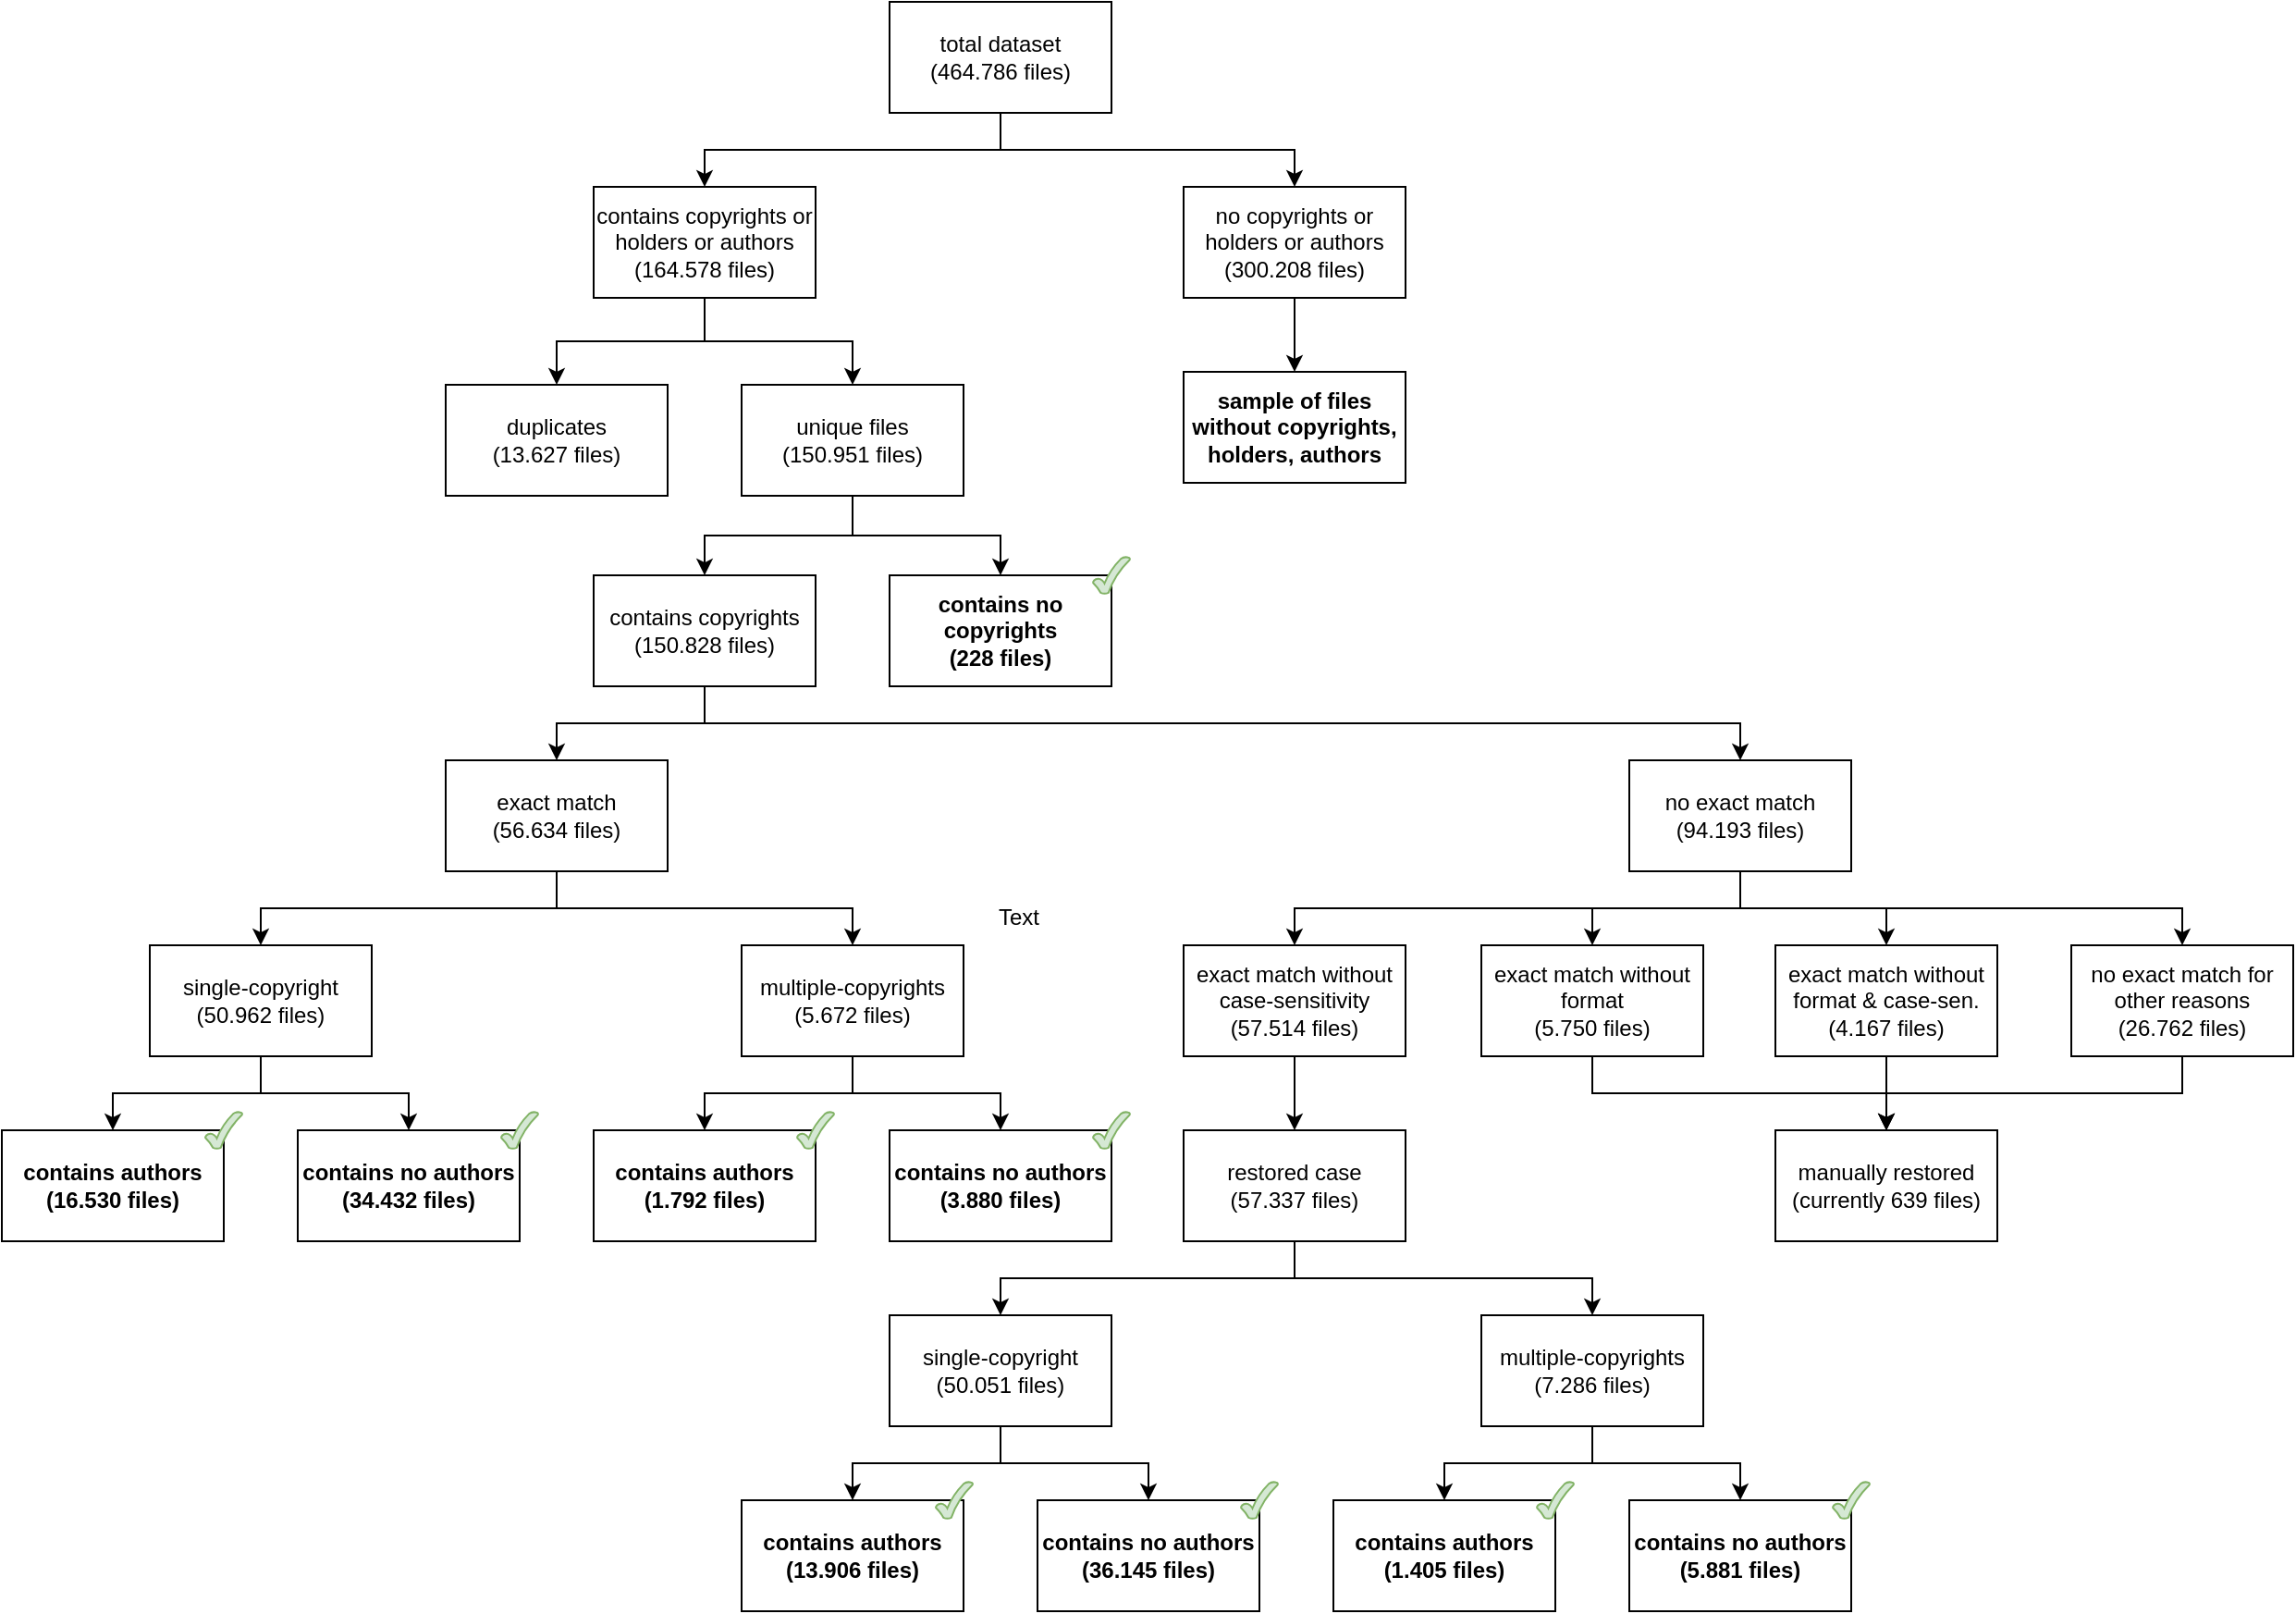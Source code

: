 <mxfile version="22.1.22" type="embed">
  <diagram name="Seite-1" id="f3Rf5XTVuwHkTZ7F2tCT">
    <mxGraphModel dx="940" dy="1946" grid="1" gridSize="10" guides="1" tooltips="1" connect="1" arrows="1" fold="1" page="1" pageScale="1" pageWidth="1169" pageHeight="827" math="0" shadow="0">
      <root>
        <mxCell id="0" />
        <mxCell id="1" parent="0" />
        <mxCell id="T5nE4E2PpQ_50jrhzj2m-6" style="edgeStyle=orthogonalEdgeStyle;rounded=0;orthogonalLoop=1;jettySize=auto;html=1;entryX=0.5;entryY=0;entryDx=0;entryDy=0;" parent="1" source="T5nE4E2PpQ_50jrhzj2m-1" target="T5nE4E2PpQ_50jrhzj2m-4" edge="1">
          <mxGeometry relative="1" as="geometry">
            <Array as="points">
              <mxPoint x="580" y="20" />
              <mxPoint x="739" y="20" />
            </Array>
          </mxGeometry>
        </mxCell>
        <mxCell id="T5nE4E2PpQ_50jrhzj2m-53" style="edgeStyle=orthogonalEdgeStyle;rounded=0;orthogonalLoop=1;jettySize=auto;html=1;entryX=0.5;entryY=0;entryDx=0;entryDy=0;" parent="1" source="T5nE4E2PpQ_50jrhzj2m-1" target="T5nE4E2PpQ_50jrhzj2m-2" edge="1">
          <mxGeometry relative="1" as="geometry">
            <Array as="points">
              <mxPoint x="580" y="20" />
              <mxPoint x="420" y="20" />
            </Array>
          </mxGeometry>
        </mxCell>
        <mxCell id="T5nE4E2PpQ_50jrhzj2m-1" value="total dataset&lt;div&gt;(464.786 files)&lt;/div&gt;" style="rounded=0;whiteSpace=wrap;html=1;" parent="1" vertex="1">
          <mxGeometry x="520" y="-60" width="120" height="60" as="geometry" />
        </mxCell>
        <mxCell id="3" style="edgeStyle=orthogonalEdgeStyle;rounded=0;orthogonalLoop=1;jettySize=auto;html=1;entryX=0.5;entryY=0;entryDx=0;entryDy=0;" edge="1" parent="1" source="T5nE4E2PpQ_50jrhzj2m-2" target="T5nE4E2PpQ_50jrhzj2m-79">
          <mxGeometry relative="1" as="geometry" />
        </mxCell>
        <mxCell id="4" style="edgeStyle=orthogonalEdgeStyle;rounded=0;orthogonalLoop=1;jettySize=auto;html=1;entryX=0.5;entryY=0;entryDx=0;entryDy=0;" edge="1" parent="1" source="T5nE4E2PpQ_50jrhzj2m-2" target="2">
          <mxGeometry relative="1" as="geometry" />
        </mxCell>
        <mxCell id="T5nE4E2PpQ_50jrhzj2m-2" value="contains copyrights or holders or authors&lt;div&gt;(164.578 files)&lt;/div&gt;" style="rounded=0;whiteSpace=wrap;html=1;" parent="1" vertex="1">
          <mxGeometry x="360" y="40" width="120" height="60" as="geometry" />
        </mxCell>
        <mxCell id="Zs75Lp3gZ29Dc7brr3NT-27" style="edgeStyle=orthogonalEdgeStyle;rounded=0;orthogonalLoop=1;jettySize=auto;html=1;entryX=0.5;entryY=0;entryDx=0;entryDy=0;" parent="1" source="T5nE4E2PpQ_50jrhzj2m-4" target="T5nE4E2PpQ_50jrhzj2m-52" edge="1">
          <mxGeometry relative="1" as="geometry" />
        </mxCell>
        <mxCell id="T5nE4E2PpQ_50jrhzj2m-4" value="no copyrights or holders or authors&lt;div&gt;(300.208 files)&lt;/div&gt;" style="rounded=0;whiteSpace=wrap;html=1;" parent="1" vertex="1">
          <mxGeometry x="679" y="40" width="120" height="60" as="geometry" />
        </mxCell>
        <mxCell id="T5nE4E2PpQ_50jrhzj2m-33" style="edgeStyle=orthogonalEdgeStyle;rounded=0;orthogonalLoop=1;jettySize=auto;html=1;entryX=0.5;entryY=0;entryDx=0;entryDy=0;" parent="1" source="T5nE4E2PpQ_50jrhzj2m-7" target="T5nE4E2PpQ_50jrhzj2m-31" edge="1">
          <mxGeometry relative="1" as="geometry">
            <Array as="points">
              <mxPoint x="340" y="430" />
              <mxPoint x="180" y="430" />
            </Array>
          </mxGeometry>
        </mxCell>
        <mxCell id="T5nE4E2PpQ_50jrhzj2m-34" style="edgeStyle=orthogonalEdgeStyle;rounded=0;orthogonalLoop=1;jettySize=auto;html=1;entryX=0.5;entryY=0;entryDx=0;entryDy=0;" parent="1" source="T5nE4E2PpQ_50jrhzj2m-7" target="T5nE4E2PpQ_50jrhzj2m-29" edge="1">
          <mxGeometry relative="1" as="geometry">
            <Array as="points">
              <mxPoint x="340" y="430" />
              <mxPoint x="500" y="430" />
            </Array>
          </mxGeometry>
        </mxCell>
        <mxCell id="T5nE4E2PpQ_50jrhzj2m-7" value="exact match&lt;div&gt;(56.634 files)&lt;/div&gt;" style="rounded=0;whiteSpace=wrap;html=1;" parent="1" vertex="1">
          <mxGeometry x="280" y="350" width="120" height="60" as="geometry" />
        </mxCell>
        <mxCell id="Zs75Lp3gZ29Dc7brr3NT-20" style="edgeStyle=orthogonalEdgeStyle;rounded=0;orthogonalLoop=1;jettySize=auto;html=1;entryX=0.5;entryY=0;entryDx=0;entryDy=0;" parent="1" source="T5nE4E2PpQ_50jrhzj2m-9" target="T5nE4E2PpQ_50jrhzj2m-11" edge="1">
          <mxGeometry relative="1" as="geometry" />
        </mxCell>
        <mxCell id="Zs75Lp3gZ29Dc7brr3NT-21" style="edgeStyle=orthogonalEdgeStyle;rounded=0;orthogonalLoop=1;jettySize=auto;html=1;entryX=0.5;entryY=0;entryDx=0;entryDy=0;" parent="1" source="T5nE4E2PpQ_50jrhzj2m-9" target="Zs75Lp3gZ29Dc7brr3NT-4" edge="1">
          <mxGeometry relative="1" as="geometry" />
        </mxCell>
        <mxCell id="Zs75Lp3gZ29Dc7brr3NT-22" style="edgeStyle=orthogonalEdgeStyle;rounded=0;orthogonalLoop=1;jettySize=auto;html=1;entryX=0.5;entryY=0;entryDx=0;entryDy=0;" parent="1" source="T5nE4E2PpQ_50jrhzj2m-9" target="Zs75Lp3gZ29Dc7brr3NT-2" edge="1">
          <mxGeometry relative="1" as="geometry">
            <Array as="points">
              <mxPoint x="980" y="430" />
              <mxPoint x="739" y="430" />
            </Array>
          </mxGeometry>
        </mxCell>
        <mxCell id="Zs75Lp3gZ29Dc7brr3NT-23" style="edgeStyle=orthogonalEdgeStyle;rounded=0;orthogonalLoop=1;jettySize=auto;html=1;entryX=0.5;entryY=0;entryDx=0;entryDy=0;" parent="1" source="T5nE4E2PpQ_50jrhzj2m-9" target="T5nE4E2PpQ_50jrhzj2m-13" edge="1">
          <mxGeometry relative="1" as="geometry">
            <Array as="points">
              <mxPoint x="980" y="430" />
              <mxPoint x="1219" y="430" />
            </Array>
          </mxGeometry>
        </mxCell>
        <mxCell id="T5nE4E2PpQ_50jrhzj2m-9" value="no exact match&lt;div&gt;(94.193 files)&lt;/div&gt;" style="rounded=0;whiteSpace=wrap;html=1;" parent="1" vertex="1">
          <mxGeometry x="920" y="350" width="120" height="60" as="geometry" />
        </mxCell>
        <mxCell id="30" style="edgeStyle=orthogonalEdgeStyle;rounded=0;orthogonalLoop=1;jettySize=auto;html=1;entryX=0.5;entryY=0;entryDx=0;entryDy=0;" edge="1" parent="1" source="T5nE4E2PpQ_50jrhzj2m-11" target="28">
          <mxGeometry relative="1" as="geometry">
            <Array as="points">
              <mxPoint x="900" y="530" />
              <mxPoint x="1059" y="530" />
            </Array>
          </mxGeometry>
        </mxCell>
        <mxCell id="T5nE4E2PpQ_50jrhzj2m-11" value="exact match without format&lt;div&gt;(5.750 files)&lt;/div&gt;" style="rounded=0;whiteSpace=wrap;html=1;" parent="1" vertex="1">
          <mxGeometry x="840" y="450" width="120" height="60" as="geometry" />
        </mxCell>
        <mxCell id="33" style="edgeStyle=orthogonalEdgeStyle;rounded=0;orthogonalLoop=1;jettySize=auto;html=1;entryX=0.5;entryY=0;entryDx=0;entryDy=0;" edge="1" parent="1" source="T5nE4E2PpQ_50jrhzj2m-13" target="28">
          <mxGeometry relative="1" as="geometry">
            <Array as="points">
              <mxPoint x="1219" y="530" />
              <mxPoint x="1059" y="530" />
            </Array>
          </mxGeometry>
        </mxCell>
        <mxCell id="T5nE4E2PpQ_50jrhzj2m-13" value="no exact match for other reasons&lt;br&gt;&lt;div&gt;(26.762 files)&lt;/div&gt;" style="rounded=0;whiteSpace=wrap;html=1;" parent="1" vertex="1">
          <mxGeometry x="1159" y="450" width="120" height="60" as="geometry" />
        </mxCell>
        <mxCell id="T5nE4E2PpQ_50jrhzj2m-19" value="&lt;b&gt;contains no copyrights&lt;/b&gt;&lt;div&gt;&lt;b&gt;(228 files)&lt;/b&gt;&lt;/div&gt;" style="rounded=0;whiteSpace=wrap;html=1;" parent="1" vertex="1">
          <mxGeometry x="520" y="250" width="120" height="60" as="geometry" />
        </mxCell>
        <mxCell id="T5nE4E2PpQ_50jrhzj2m-23" style="edgeStyle=orthogonalEdgeStyle;rounded=0;orthogonalLoop=1;jettySize=auto;html=1;entryX=0.5;entryY=0;entryDx=0;entryDy=0;" parent="1" source="T5nE4E2PpQ_50jrhzj2m-21" target="T5nE4E2PpQ_50jrhzj2m-7" edge="1">
          <mxGeometry relative="1" as="geometry" />
        </mxCell>
        <mxCell id="T5nE4E2PpQ_50jrhzj2m-63" style="edgeStyle=orthogonalEdgeStyle;rounded=0;orthogonalLoop=1;jettySize=auto;html=1;exitX=0.5;exitY=1;exitDx=0;exitDy=0;entryX=0.5;entryY=0;entryDx=0;entryDy=0;" parent="1" source="T5nE4E2PpQ_50jrhzj2m-21" target="T5nE4E2PpQ_50jrhzj2m-9" edge="1">
          <mxGeometry relative="1" as="geometry" />
        </mxCell>
        <mxCell id="T5nE4E2PpQ_50jrhzj2m-21" value="contains copyrights&lt;div&gt;(150.828 files)&lt;/div&gt;" style="rounded=0;whiteSpace=wrap;html=1;" parent="1" vertex="1">
          <mxGeometry x="360" y="250" width="120" height="60" as="geometry" />
        </mxCell>
        <mxCell id="T5nE4E2PpQ_50jrhzj2m-39" style="edgeStyle=orthogonalEdgeStyle;rounded=0;orthogonalLoop=1;jettySize=auto;html=1;entryX=0.5;entryY=0;entryDx=0;entryDy=0;" parent="1" source="T5nE4E2PpQ_50jrhzj2m-29" target="T5nE4E2PpQ_50jrhzj2m-35" edge="1">
          <mxGeometry relative="1" as="geometry" />
        </mxCell>
        <mxCell id="T5nE4E2PpQ_50jrhzj2m-40" style="edgeStyle=orthogonalEdgeStyle;rounded=0;orthogonalLoop=1;jettySize=auto;html=1;entryX=0.5;entryY=0;entryDx=0;entryDy=0;" parent="1" source="T5nE4E2PpQ_50jrhzj2m-29" target="T5nE4E2PpQ_50jrhzj2m-36" edge="1">
          <mxGeometry relative="1" as="geometry" />
        </mxCell>
        <mxCell id="T5nE4E2PpQ_50jrhzj2m-29" value="multiple-copyrights&lt;div&gt;(5.672 files)&lt;/div&gt;" style="rounded=0;whiteSpace=wrap;html=1;" parent="1" vertex="1">
          <mxGeometry x="440" y="450" width="120" height="60" as="geometry" />
        </mxCell>
        <mxCell id="T5nE4E2PpQ_50jrhzj2m-30" value="&lt;b&gt;contains authors&lt;/b&gt;&lt;div&gt;&lt;b&gt;(16.530 files)&lt;/b&gt;&lt;/div&gt;" style="rounded=0;whiteSpace=wrap;html=1;" parent="1" vertex="1">
          <mxGeometry x="40" y="550" width="120" height="60" as="geometry" />
        </mxCell>
        <mxCell id="T5nE4E2PpQ_50jrhzj2m-37" style="edgeStyle=orthogonalEdgeStyle;rounded=0;orthogonalLoop=1;jettySize=auto;html=1;entryX=0.5;entryY=0;entryDx=0;entryDy=0;" parent="1" source="T5nE4E2PpQ_50jrhzj2m-31" target="T5nE4E2PpQ_50jrhzj2m-30" edge="1">
          <mxGeometry relative="1" as="geometry" />
        </mxCell>
        <mxCell id="T5nE4E2PpQ_50jrhzj2m-38" style="edgeStyle=orthogonalEdgeStyle;rounded=0;orthogonalLoop=1;jettySize=auto;html=1;" parent="1" source="T5nE4E2PpQ_50jrhzj2m-31" target="T5nE4E2PpQ_50jrhzj2m-32" edge="1">
          <mxGeometry relative="1" as="geometry" />
        </mxCell>
        <mxCell id="T5nE4E2PpQ_50jrhzj2m-31" value="single-copyright&lt;div&gt;&lt;span style=&quot;white-space: pre;&quot;&gt;(50.962 files)&lt;/span&gt;&lt;/div&gt;" style="rounded=0;whiteSpace=wrap;html=1;" parent="1" vertex="1">
          <mxGeometry x="120" y="450" width="120" height="60" as="geometry" />
        </mxCell>
        <mxCell id="T5nE4E2PpQ_50jrhzj2m-32" value="&lt;b&gt;contains no authors&lt;/b&gt;&lt;div&gt;&lt;b&gt;(34.432 files)&lt;/b&gt;&lt;/div&gt;" style="rounded=0;whiteSpace=wrap;html=1;" parent="1" vertex="1">
          <mxGeometry x="200" y="550" width="120" height="60" as="geometry" />
        </mxCell>
        <mxCell id="T5nE4E2PpQ_50jrhzj2m-35" value="&lt;b&gt;contains authors&lt;/b&gt;&lt;div&gt;&lt;b&gt;(1.792 files)&lt;/b&gt;&lt;/div&gt;" style="rounded=0;whiteSpace=wrap;html=1;" parent="1" vertex="1">
          <mxGeometry x="360" y="550" width="120" height="60" as="geometry" />
        </mxCell>
        <mxCell id="T5nE4E2PpQ_50jrhzj2m-36" value="&lt;b&gt;contains no authors&lt;/b&gt;&lt;div&gt;&lt;b&gt;(3.880 files)&lt;/b&gt;&lt;/div&gt;" style="rounded=0;whiteSpace=wrap;html=1;" parent="1" vertex="1">
          <mxGeometry x="520" y="550" width="120" height="60" as="geometry" />
        </mxCell>
        <mxCell id="T5nE4E2PpQ_50jrhzj2m-52" value="&lt;b&gt;sample of files without copyrights, holders, authors&lt;/b&gt;" style="rounded=0;whiteSpace=wrap;html=1;" parent="1" vertex="1">
          <mxGeometry x="679" y="140" width="120" height="60" as="geometry" />
        </mxCell>
        <mxCell id="T5nE4E2PpQ_50jrhzj2m-74" value="" style="verticalLabelPosition=bottom;verticalAlign=top;html=1;shape=mxgraph.basic.tick;fillColor=#d5e8d4;strokeColor=#82b366;" parent="1" vertex="1">
          <mxGeometry x="150" y="540" width="20" height="20" as="geometry" />
        </mxCell>
        <mxCell id="T5nE4E2PpQ_50jrhzj2m-75" value="" style="verticalLabelPosition=bottom;verticalAlign=top;html=1;shape=mxgraph.basic.tick;fillColor=#d5e8d4;strokeColor=#82b366;" parent="1" vertex="1">
          <mxGeometry x="310" y="540" width="20" height="20" as="geometry" />
        </mxCell>
        <mxCell id="T5nE4E2PpQ_50jrhzj2m-76" value="" style="verticalLabelPosition=bottom;verticalAlign=top;html=1;shape=mxgraph.basic.tick;fillColor=#d5e8d4;strokeColor=#82b366;" parent="1" vertex="1">
          <mxGeometry x="470" y="540" width="20" height="20" as="geometry" />
        </mxCell>
        <mxCell id="T5nE4E2PpQ_50jrhzj2m-77" value="" style="verticalLabelPosition=bottom;verticalAlign=top;html=1;shape=mxgraph.basic.tick;fillColor=#d5e8d4;strokeColor=#82b366;" parent="1" vertex="1">
          <mxGeometry x="630" y="540" width="20" height="20" as="geometry" />
        </mxCell>
        <mxCell id="T5nE4E2PpQ_50jrhzj2m-78" value="" style="verticalLabelPosition=bottom;verticalAlign=top;html=1;shape=mxgraph.basic.tick;fillColor=#d5e8d4;strokeColor=#82b366;" parent="1" vertex="1">
          <mxGeometry x="630" y="240" width="20" height="20" as="geometry" />
        </mxCell>
        <mxCell id="T5nE4E2PpQ_50jrhzj2m-79" value="duplicates&lt;div&gt;(13.627 files)&lt;/div&gt;" style="rounded=0;whiteSpace=wrap;html=1;" parent="1" vertex="1">
          <mxGeometry x="280" y="147" width="120" height="60" as="geometry" />
        </mxCell>
        <mxCell id="Zs75Lp3gZ29Dc7brr3NT-24" style="edgeStyle=orthogonalEdgeStyle;rounded=0;orthogonalLoop=1;jettySize=auto;html=1;entryX=0.5;entryY=0;entryDx=0;entryDy=0;" parent="1" source="Zs75Lp3gZ29Dc7brr3NT-2" target="Zs75Lp3gZ29Dc7brr3NT-18" edge="1">
          <mxGeometry relative="1" as="geometry" />
        </mxCell>
        <mxCell id="Zs75Lp3gZ29Dc7brr3NT-2" value="exact match without case-sensitivity&lt;div&gt;(57.514 files)&lt;/div&gt;" style="rounded=0;whiteSpace=wrap;html=1;" parent="1" vertex="1">
          <mxGeometry x="679" y="450" width="120" height="60" as="geometry" />
        </mxCell>
        <mxCell id="29" style="edgeStyle=orthogonalEdgeStyle;rounded=0;orthogonalLoop=1;jettySize=auto;html=1;entryX=0.5;entryY=0;entryDx=0;entryDy=0;" edge="1" parent="1" source="Zs75Lp3gZ29Dc7brr3NT-4" target="28">
          <mxGeometry relative="1" as="geometry" />
        </mxCell>
        <mxCell id="Zs75Lp3gZ29Dc7brr3NT-4" value="exact match without format &amp;amp; case-sen.&lt;div&gt;(4.167 files)&lt;/div&gt;" style="rounded=0;whiteSpace=wrap;html=1;" parent="1" vertex="1">
          <mxGeometry x="999" y="450" width="120" height="60" as="geometry" />
        </mxCell>
        <mxCell id="12" style="edgeStyle=orthogonalEdgeStyle;rounded=0;orthogonalLoop=1;jettySize=auto;html=1;entryX=0.5;entryY=0;entryDx=0;entryDy=0;" edge="1" parent="1" source="Zs75Lp3gZ29Dc7brr3NT-18" target="10">
          <mxGeometry relative="1" as="geometry">
            <Array as="points">
              <mxPoint x="739" y="630" />
              <mxPoint x="580" y="630" />
            </Array>
          </mxGeometry>
        </mxCell>
        <mxCell id="13" style="edgeStyle=orthogonalEdgeStyle;rounded=0;orthogonalLoop=1;jettySize=auto;html=1;entryX=0.5;entryY=0;entryDx=0;entryDy=0;" edge="1" parent="1" source="Zs75Lp3gZ29Dc7brr3NT-18" target="11">
          <mxGeometry relative="1" as="geometry">
            <Array as="points">
              <mxPoint x="739" y="630" />
              <mxPoint x="900" y="630" />
            </Array>
          </mxGeometry>
        </mxCell>
        <mxCell id="Zs75Lp3gZ29Dc7brr3NT-18" value="restored case&lt;div&gt;(57.337 files)&lt;/div&gt;" style="rounded=0;whiteSpace=wrap;html=1;" parent="1" vertex="1">
          <mxGeometry x="679" y="550" width="120" height="60" as="geometry" />
        </mxCell>
        <mxCell id="6" style="edgeStyle=orthogonalEdgeStyle;rounded=0;orthogonalLoop=1;jettySize=auto;html=1;entryX=0.5;entryY=0;entryDx=0;entryDy=0;" edge="1" parent="1" source="2" target="T5nE4E2PpQ_50jrhzj2m-21">
          <mxGeometry relative="1" as="geometry" />
        </mxCell>
        <mxCell id="7" style="edgeStyle=orthogonalEdgeStyle;rounded=0;orthogonalLoop=1;jettySize=auto;html=1;" edge="1" parent="1" source="2" target="T5nE4E2PpQ_50jrhzj2m-19">
          <mxGeometry relative="1" as="geometry" />
        </mxCell>
        <mxCell id="2" value="unique files&lt;br&gt;(150.951 files)" style="rounded=0;whiteSpace=wrap;html=1;" vertex="1" parent="1">
          <mxGeometry x="440" y="147" width="120" height="60" as="geometry" />
        </mxCell>
        <mxCell id="34" style="edgeStyle=orthogonalEdgeStyle;rounded=0;orthogonalLoop=1;jettySize=auto;html=1;entryX=0.5;entryY=0;entryDx=0;entryDy=0;" edge="1" parent="1" source="10" target="20">
          <mxGeometry relative="1" as="geometry" />
        </mxCell>
        <mxCell id="35" style="edgeStyle=orthogonalEdgeStyle;rounded=0;orthogonalLoop=1;jettySize=auto;html=1;entryX=0.5;entryY=0;entryDx=0;entryDy=0;" edge="1" parent="1" source="10" target="21">
          <mxGeometry relative="1" as="geometry" />
        </mxCell>
        <mxCell id="10" value="single-copyright&lt;div&gt;&lt;span style=&quot;white-space: pre;&quot;&gt;(50.051 files)&lt;/span&gt;&lt;/div&gt;" style="rounded=0;whiteSpace=wrap;html=1;" vertex="1" parent="1">
          <mxGeometry x="520" y="650" width="120" height="60" as="geometry" />
        </mxCell>
        <mxCell id="36" style="edgeStyle=orthogonalEdgeStyle;rounded=0;orthogonalLoop=1;jettySize=auto;html=1;entryX=0.5;entryY=0;entryDx=0;entryDy=0;" edge="1" parent="1" source="11" target="14">
          <mxGeometry relative="1" as="geometry" />
        </mxCell>
        <mxCell id="37" style="edgeStyle=orthogonalEdgeStyle;rounded=0;orthogonalLoop=1;jettySize=auto;html=1;" edge="1" parent="1" source="11" target="15">
          <mxGeometry relative="1" as="geometry" />
        </mxCell>
        <mxCell id="11" value="multiple-copyrights&lt;div&gt;(7.286 files)&lt;/div&gt;" style="rounded=0;whiteSpace=wrap;html=1;" vertex="1" parent="1">
          <mxGeometry x="840" y="650" width="120" height="60" as="geometry" />
        </mxCell>
        <mxCell id="14" value="&lt;b&gt;contains authors&lt;/b&gt;&lt;div&gt;&lt;b&gt;(1.405 files)&lt;/b&gt;&lt;/div&gt;" style="rounded=0;whiteSpace=wrap;html=1;" vertex="1" parent="1">
          <mxGeometry x="760" y="750" width="120" height="60" as="geometry" />
        </mxCell>
        <mxCell id="15" value="&lt;b&gt;contains no authors&lt;/b&gt;&lt;div&gt;&lt;b&gt;(5.881 files)&lt;/b&gt;&lt;/div&gt;" style="rounded=0;whiteSpace=wrap;html=1;" vertex="1" parent="1">
          <mxGeometry x="920" y="750" width="120" height="60" as="geometry" />
        </mxCell>
        <mxCell id="16" value="" style="verticalLabelPosition=bottom;verticalAlign=top;html=1;shape=mxgraph.basic.tick;fillColor=#d5e8d4;strokeColor=#82b366;" vertex="1" parent="1">
          <mxGeometry x="870" y="740" width="20" height="20" as="geometry" />
        </mxCell>
        <mxCell id="17" value="" style="verticalLabelPosition=bottom;verticalAlign=top;html=1;shape=mxgraph.basic.tick;fillColor=#d5e8d4;strokeColor=#82b366;" vertex="1" parent="1">
          <mxGeometry x="1030" y="740" width="20" height="20" as="geometry" />
        </mxCell>
        <mxCell id="20" value="&lt;b&gt;contains authors&lt;/b&gt;&lt;div&gt;&lt;b&gt;(13.906 files)&lt;/b&gt;&lt;/div&gt;" style="rounded=0;whiteSpace=wrap;html=1;" vertex="1" parent="1">
          <mxGeometry x="440" y="750" width="120" height="60" as="geometry" />
        </mxCell>
        <mxCell id="21" value="&lt;b&gt;contains no authors&lt;/b&gt;&lt;div&gt;&lt;b&gt;(36.145 files)&lt;/b&gt;&lt;/div&gt;" style="rounded=0;whiteSpace=wrap;html=1;" vertex="1" parent="1">
          <mxGeometry x="600" y="750" width="120" height="60" as="geometry" />
        </mxCell>
        <mxCell id="23" value="" style="verticalLabelPosition=bottom;verticalAlign=top;html=1;shape=mxgraph.basic.tick;fillColor=#d5e8d4;strokeColor=#82b366;" vertex="1" parent="1">
          <mxGeometry x="710" y="740" width="20" height="20" as="geometry" />
        </mxCell>
        <mxCell id="27" value="" style="verticalLabelPosition=bottom;verticalAlign=top;html=1;shape=mxgraph.basic.tick;fillColor=#d5e8d4;strokeColor=#82b366;" vertex="1" parent="1">
          <mxGeometry x="545" y="740" width="20" height="20" as="geometry" />
        </mxCell>
        <mxCell id="28" value="manually restored&lt;br&gt;(currently 639 files)" style="rounded=0;whiteSpace=wrap;html=1;" vertex="1" parent="1">
          <mxGeometry x="999" y="550" width="120" height="60" as="geometry" />
        </mxCell>
        <mxCell id="38" value="Text" style="text;strokeColor=none;align=center;fillColor=none;html=1;verticalAlign=middle;whiteSpace=wrap;rounded=0;" vertex="1" parent="1">
          <mxGeometry x="560" y="420" width="60" height="30" as="geometry" />
        </mxCell>
      </root>
    </mxGraphModel>
  </diagram>
</mxfile>
